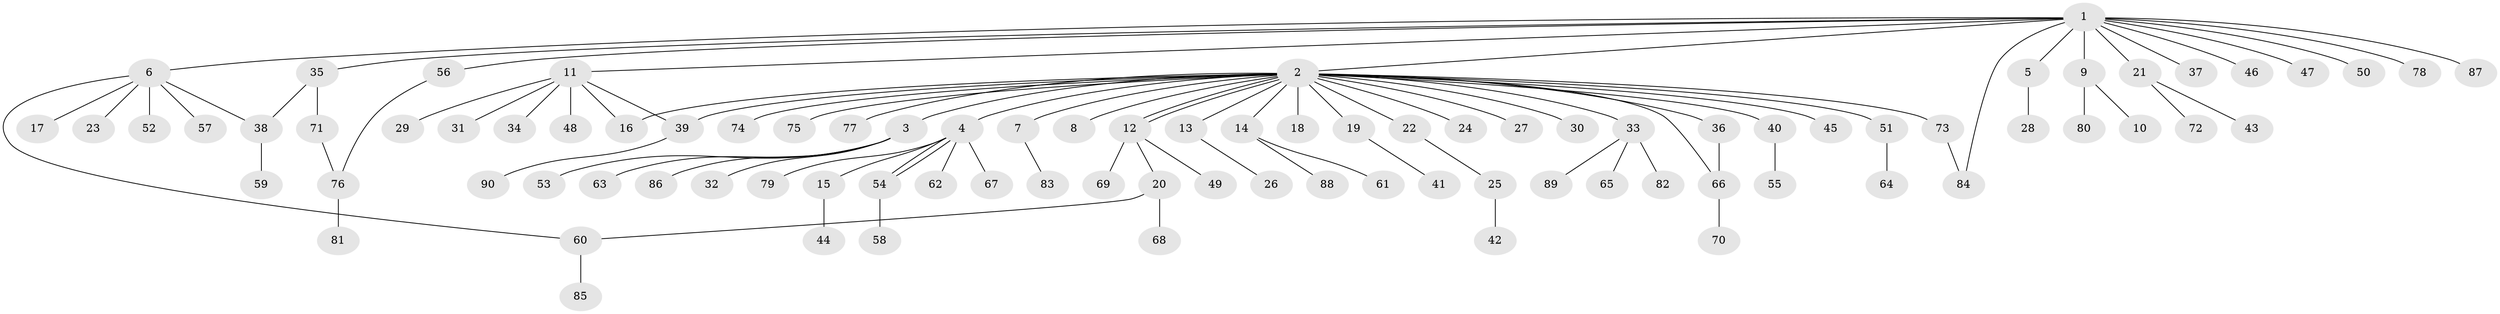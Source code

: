 // coarse degree distribution, {16: 0.014285714285714285, 27: 0.014285714285714285, 4: 0.02857142857142857, 6: 0.04285714285714286, 1: 0.6857142857142857, 8: 0.014285714285714285, 2: 0.18571428571428572, 3: 0.014285714285714285}
// Generated by graph-tools (version 1.1) at 2025/51/02/27/25 19:51:59]
// undirected, 90 vertices, 98 edges
graph export_dot {
graph [start="1"]
  node [color=gray90,style=filled];
  1;
  2;
  3;
  4;
  5;
  6;
  7;
  8;
  9;
  10;
  11;
  12;
  13;
  14;
  15;
  16;
  17;
  18;
  19;
  20;
  21;
  22;
  23;
  24;
  25;
  26;
  27;
  28;
  29;
  30;
  31;
  32;
  33;
  34;
  35;
  36;
  37;
  38;
  39;
  40;
  41;
  42;
  43;
  44;
  45;
  46;
  47;
  48;
  49;
  50;
  51;
  52;
  53;
  54;
  55;
  56;
  57;
  58;
  59;
  60;
  61;
  62;
  63;
  64;
  65;
  66;
  67;
  68;
  69;
  70;
  71;
  72;
  73;
  74;
  75;
  76;
  77;
  78;
  79;
  80;
  81;
  82;
  83;
  84;
  85;
  86;
  87;
  88;
  89;
  90;
  1 -- 2;
  1 -- 5;
  1 -- 6;
  1 -- 9;
  1 -- 11;
  1 -- 21;
  1 -- 35;
  1 -- 37;
  1 -- 46;
  1 -- 47;
  1 -- 50;
  1 -- 56;
  1 -- 78;
  1 -- 84;
  1 -- 87;
  2 -- 3;
  2 -- 4;
  2 -- 7;
  2 -- 8;
  2 -- 12;
  2 -- 12;
  2 -- 13;
  2 -- 14;
  2 -- 16;
  2 -- 18;
  2 -- 19;
  2 -- 22;
  2 -- 24;
  2 -- 27;
  2 -- 30;
  2 -- 33;
  2 -- 36;
  2 -- 39;
  2 -- 40;
  2 -- 45;
  2 -- 51;
  2 -- 66;
  2 -- 73;
  2 -- 74;
  2 -- 75;
  2 -- 77;
  3 -- 32;
  3 -- 53;
  3 -- 63;
  3 -- 86;
  4 -- 15;
  4 -- 54;
  4 -- 54;
  4 -- 62;
  4 -- 67;
  4 -- 79;
  5 -- 28;
  6 -- 17;
  6 -- 23;
  6 -- 38;
  6 -- 52;
  6 -- 57;
  6 -- 60;
  7 -- 83;
  9 -- 10;
  9 -- 80;
  11 -- 16;
  11 -- 29;
  11 -- 31;
  11 -- 34;
  11 -- 39;
  11 -- 48;
  12 -- 20;
  12 -- 49;
  12 -- 69;
  13 -- 26;
  14 -- 61;
  14 -- 88;
  15 -- 44;
  19 -- 41;
  20 -- 60;
  20 -- 68;
  21 -- 43;
  21 -- 72;
  22 -- 25;
  25 -- 42;
  33 -- 65;
  33 -- 82;
  33 -- 89;
  35 -- 38;
  35 -- 71;
  36 -- 66;
  38 -- 59;
  39 -- 90;
  40 -- 55;
  51 -- 64;
  54 -- 58;
  56 -- 76;
  60 -- 85;
  66 -- 70;
  71 -- 76;
  73 -- 84;
  76 -- 81;
}
